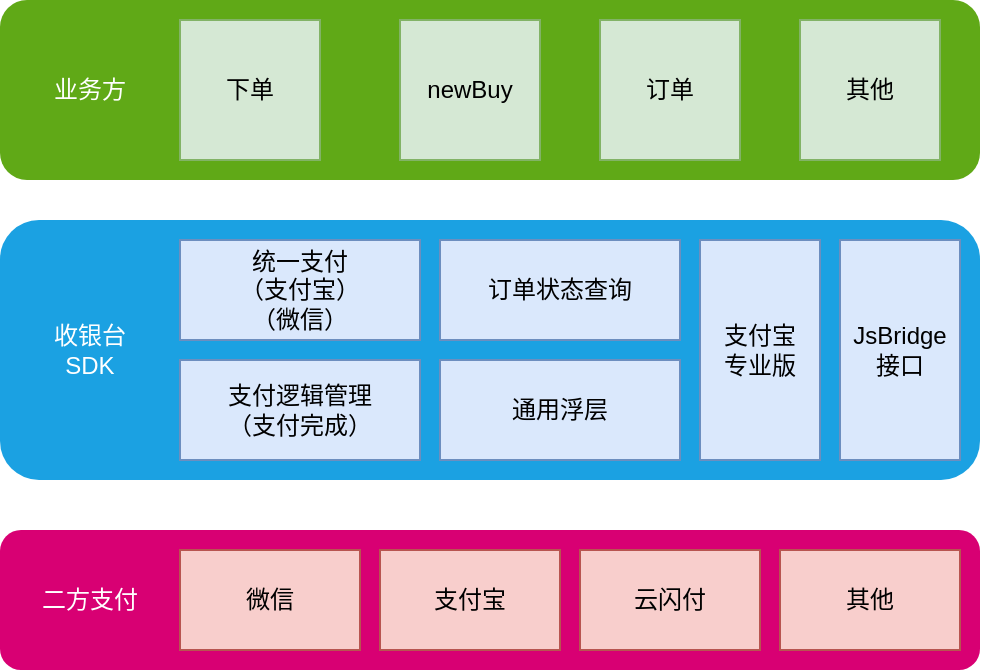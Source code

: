 <mxfile version="24.8.3">
  <diagram name="第 1 页" id="BI0hqZaHhrEwp1uG1gYI">
    <mxGraphModel dx="1358" dy="761" grid="1" gridSize="10" guides="1" tooltips="1" connect="1" arrows="1" fold="1" page="1" pageScale="1" pageWidth="827" pageHeight="1169" math="0" shadow="0">
      <root>
        <mxCell id="0" />
        <mxCell id="1" parent="0" />
        <mxCell id="rCVfV42INYf2JYrGVh9Q-20" value="" style="rounded=1;whiteSpace=wrap;html=1;fillColor=#60a917;dashed=1;fontColor=#ffffff;strokeColor=none;" vertex="1" parent="1">
          <mxGeometry x="150" y="260" width="490" height="90" as="geometry" />
        </mxCell>
        <mxCell id="rCVfV42INYf2JYrGVh9Q-21" value="" style="rounded=1;whiteSpace=wrap;html=1;fillColor=#1ba1e2;dashed=1;strokeColor=none;fontColor=#ffffff;" vertex="1" parent="1">
          <mxGeometry x="150" y="370" width="490" height="130" as="geometry" />
        </mxCell>
        <mxCell id="rCVfV42INYf2JYrGVh9Q-22" value="" style="rounded=1;whiteSpace=wrap;html=1;fillColor=#d80073;dashed=1;strokeColor=none;fontColor=#ffffff;" vertex="1" parent="1">
          <mxGeometry x="150" y="525" width="490" height="70" as="geometry" />
        </mxCell>
        <mxCell id="rCVfV42INYf2JYrGVh9Q-5" value="统一支付&lt;div&gt;（支付宝）&lt;/div&gt;&lt;div&gt;（微信）&lt;/div&gt;" style="rounded=0;whiteSpace=wrap;html=1;fillColor=#dae8fc;strokeColor=#6c8ebf;" vertex="1" parent="1">
          <mxGeometry x="240" y="380" width="120" height="50" as="geometry" />
        </mxCell>
        <mxCell id="rCVfV42INYf2JYrGVh9Q-6" value="订单状态查询" style="rounded=0;whiteSpace=wrap;html=1;fillColor=#dae8fc;strokeColor=#6c8ebf;" vertex="1" parent="1">
          <mxGeometry x="370" y="380" width="120" height="50" as="geometry" />
        </mxCell>
        <mxCell id="rCVfV42INYf2JYrGVh9Q-7" value="通用浮层" style="rounded=0;whiteSpace=wrap;html=1;fillColor=#dae8fc;strokeColor=#6c8ebf;" vertex="1" parent="1">
          <mxGeometry x="370" y="440" width="120" height="50" as="geometry" />
        </mxCell>
        <mxCell id="rCVfV42INYf2JYrGVh9Q-8" value="支付逻辑管理&lt;div&gt;（支付完成）&lt;/div&gt;" style="rounded=0;whiteSpace=wrap;html=1;fillColor=#dae8fc;strokeColor=#6c8ebf;" vertex="1" parent="1">
          <mxGeometry x="240" y="440" width="120" height="50" as="geometry" />
        </mxCell>
        <mxCell id="rCVfV42INYf2JYrGVh9Q-9" value="下单" style="rounded=0;whiteSpace=wrap;html=1;fillColor=#d5e8d4;strokeColor=#82b366;" vertex="1" parent="1">
          <mxGeometry x="240" y="270" width="70" height="70" as="geometry" />
        </mxCell>
        <mxCell id="rCVfV42INYf2JYrGVh9Q-10" value="支付宝&lt;div&gt;专业版&lt;/div&gt;" style="rounded=0;whiteSpace=wrap;html=1;fillColor=#dae8fc;strokeColor=#6c8ebf;" vertex="1" parent="1">
          <mxGeometry x="500" y="380" width="60" height="110" as="geometry" />
        </mxCell>
        <mxCell id="rCVfV42INYf2JYrGVh9Q-11" value="newBuy" style="rounded=0;whiteSpace=wrap;html=1;fillColor=#d5e8d4;strokeColor=#82b366;" vertex="1" parent="1">
          <mxGeometry x="350" y="270" width="70" height="70" as="geometry" />
        </mxCell>
        <mxCell id="rCVfV42INYf2JYrGVh9Q-12" value="订单" style="rounded=0;whiteSpace=wrap;html=1;fillColor=#d5e8d4;strokeColor=#82b366;" vertex="1" parent="1">
          <mxGeometry x="450" y="270" width="70" height="70" as="geometry" />
        </mxCell>
        <mxCell id="rCVfV42INYf2JYrGVh9Q-13" value="其他" style="rounded=0;whiteSpace=wrap;html=1;fillColor=#d5e8d4;strokeColor=#82b366;" vertex="1" parent="1">
          <mxGeometry x="550" y="270" width="70" height="70" as="geometry" />
        </mxCell>
        <mxCell id="rCVfV42INYf2JYrGVh9Q-15" value="微信" style="rounded=0;whiteSpace=wrap;html=1;fillColor=#f8cecc;strokeColor=#b85450;" vertex="1" parent="1">
          <mxGeometry x="240" y="535" width="90" height="50" as="geometry" />
        </mxCell>
        <mxCell id="rCVfV42INYf2JYrGVh9Q-16" value="JsBridge接口" style="rounded=0;whiteSpace=wrap;html=1;fillColor=#dae8fc;strokeColor=#6c8ebf;" vertex="1" parent="1">
          <mxGeometry x="570" y="380" width="60" height="110" as="geometry" />
        </mxCell>
        <mxCell id="rCVfV42INYf2JYrGVh9Q-17" value="支付宝" style="rounded=0;whiteSpace=wrap;html=1;fillColor=#f8cecc;strokeColor=#b85450;" vertex="1" parent="1">
          <mxGeometry x="340" y="535" width="90" height="50" as="geometry" />
        </mxCell>
        <mxCell id="rCVfV42INYf2JYrGVh9Q-18" value="云闪付" style="rounded=0;whiteSpace=wrap;html=1;fillColor=#f8cecc;strokeColor=#b85450;" vertex="1" parent="1">
          <mxGeometry x="440" y="535" width="90" height="50" as="geometry" />
        </mxCell>
        <mxCell id="rCVfV42INYf2JYrGVh9Q-19" value="其他" style="rounded=0;whiteSpace=wrap;html=1;fillColor=#f8cecc;strokeColor=#b85450;" vertex="1" parent="1">
          <mxGeometry x="540" y="535" width="90" height="50" as="geometry" />
        </mxCell>
        <mxCell id="rCVfV42INYf2JYrGVh9Q-26" value="&lt;font color=&quot;#ffffff&quot;&gt;业务方&lt;/font&gt;" style="text;html=1;align=center;verticalAlign=middle;whiteSpace=wrap;rounded=0;" vertex="1" parent="1">
          <mxGeometry x="165" y="290" width="60" height="30" as="geometry" />
        </mxCell>
        <mxCell id="rCVfV42INYf2JYrGVh9Q-27" value="&lt;font color=&quot;#ffffff&quot;&gt;收银台&lt;/font&gt;&lt;div&gt;&lt;font color=&quot;#ffffff&quot;&gt;SDK&lt;/font&gt;&lt;/div&gt;" style="text;html=1;align=center;verticalAlign=middle;whiteSpace=wrap;rounded=0;" vertex="1" parent="1">
          <mxGeometry x="165" y="420" width="60" height="30" as="geometry" />
        </mxCell>
        <mxCell id="rCVfV42INYf2JYrGVh9Q-28" value="&lt;font color=&quot;#ffffff&quot;&gt;二方支付&lt;/font&gt;" style="text;html=1;align=center;verticalAlign=middle;whiteSpace=wrap;rounded=0;" vertex="1" parent="1">
          <mxGeometry x="165" y="545" width="60" height="30" as="geometry" />
        </mxCell>
      </root>
    </mxGraphModel>
  </diagram>
</mxfile>
